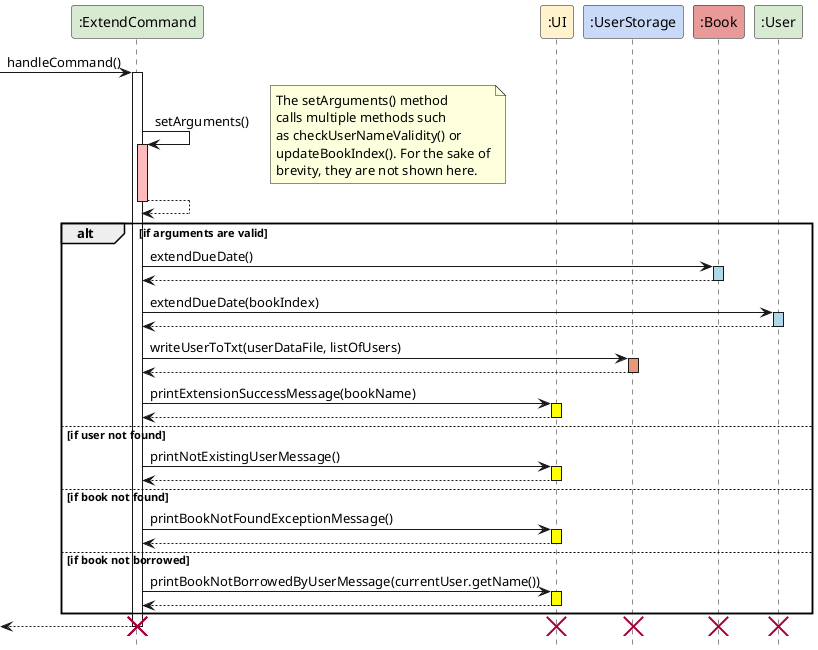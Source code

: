 @startuml
' Define colors using preprocessor directives
!define UI_COLOR #FFF2CC
!define EXTEND_COLOR #D9EAD3
!define USERSTORAGE_COLOR #C9DAF8
!define BOOK_COLOR #EA9999
!define USER_COLOR #D9EAD3

hide footbox

' Define participants with colors
participant ":ExtendCommand" as extCmd EXTEND_COLOR
participant ":UI" as Ui UI_COLOR
participant ":UserStorage" as uStorage USERSTORAGE_COLOR
participant ":Book" as book BOOK_COLOR
participant ":User" as user USER_COLOR

' Sequence of interactions
[-> extCmd : handleCommand()
activate extCmd

extCmd -> extCmd : setArguments()
note right
    The setArguments() method
    calls multiple methods such
    as checkUserNameValidity() or
    updateBookIndex(). For the sake of
    brevity, they are not shown here.
end note
activate extCmd #FFBBBB
extCmd --> extCmd
deactivate extCmd

alt if arguments are valid
    extCmd -> book : extendDueDate()
    activate book #ADD8E6
    book --> extCmd
    deactivate book


    extCmd -> user : extendDueDate(bookIndex)
    activate user #ADD8E6
    user --> extCmd
    deactivate user


    extCmd -> uStorage : writeUserToTxt(userDataFile, listOfUsers)
    activate uStorage #DarkSalmon
    uStorage --> extCmd
    deactivate uStorage


    extCmd -> Ui : printExtensionSuccessMessage(bookName)
    activate Ui #Yellow
    Ui --> extCmd
    deactivate Ui

else if user not found
    extCmd -> Ui : printNotExistingUserMessage()
    activate Ui #Yellow
    Ui --> extCmd
    deactivate Ui

else if book not found
    extCmd -> Ui : printBookNotFoundExceptionMessage()
    activate Ui #Yellow
    Ui --> extCmd
    deactivate Ui

else if book not borrowed
    extCmd -> Ui : printBookNotBorrowedByUserMessage(currentUser.getName())
    activate Ui #Yellow
    Ui --> extCmd
    deactivate Ui

end

[<-- extCmd
destroy Ui
destroy extCmd
destroy uStorage
destroy book
destroy user
deactivate extCmd
destroy extCmd

@enduml
